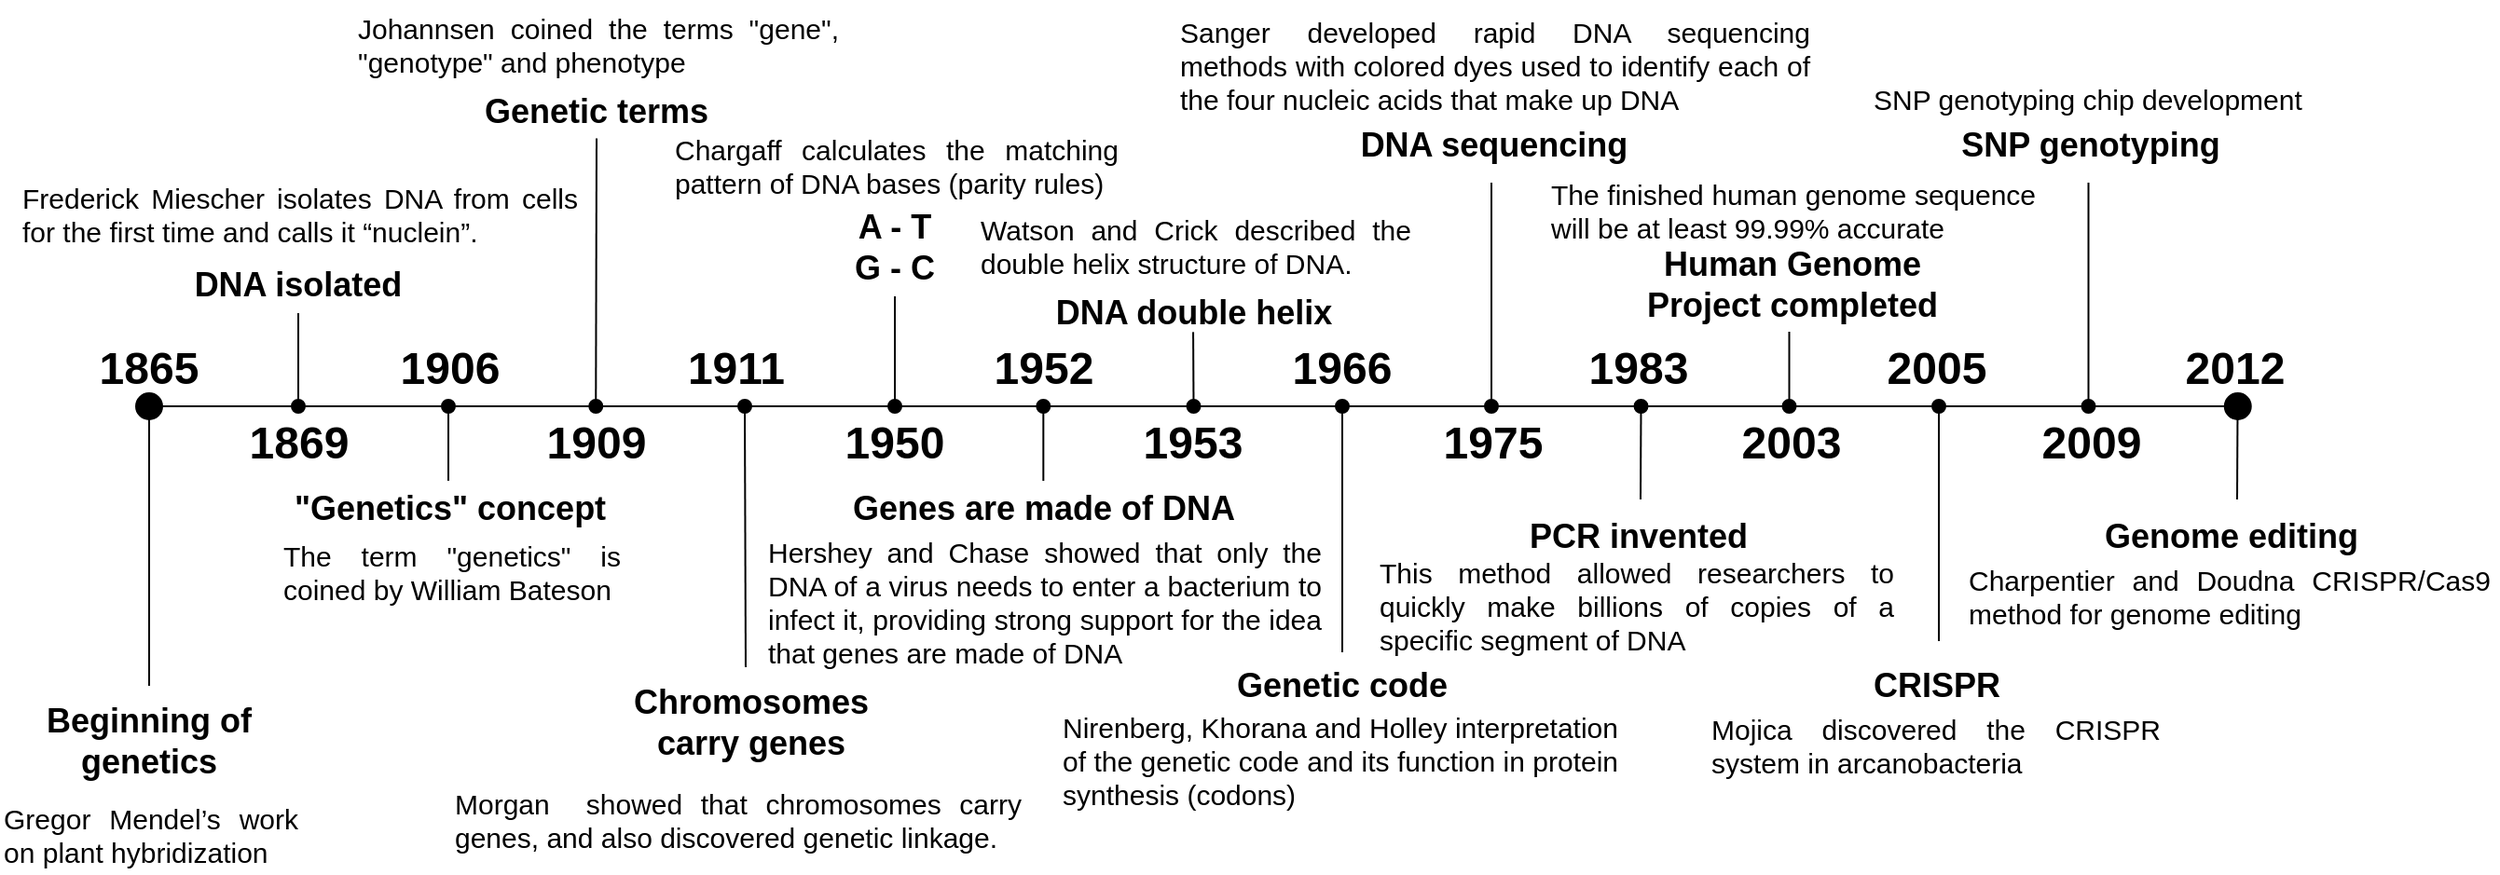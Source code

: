 <mxfile version="24.7.7">
  <diagram name="Página-1" id="6I3-6whCvl6CNenDdRng">
    <mxGraphModel dx="1967" dy="1242" grid="1" gridSize="10" guides="1" tooltips="1" connect="1" arrows="1" fold="1" page="1" pageScale="1" pageWidth="827" pageHeight="1169" math="0" shadow="0">
      <root>
        <mxCell id="0" />
        <mxCell id="1" parent="0" />
        <mxCell id="MZae6CX_gooEw79naD3D-101" value="" style="group" parent="1" vertex="1" connectable="0">
          <mxGeometry x="-20" y="50" width="1320" height="440" as="geometry" />
        </mxCell>
        <mxCell id="MZae6CX_gooEw79naD3D-89" value="&lt;h1&gt;2012&lt;/h1&gt;" style="rounded=0;whiteSpace=wrap;html=1;strokeColor=none;fillColor=default;" parent="MZae6CX_gooEw79naD3D-101" vertex="1">
          <mxGeometry x="1119" y="170" width="120" height="20" as="geometry" />
        </mxCell>
        <mxCell id="MZae6CX_gooEw79naD3D-86" value="&lt;h1&gt;2009&lt;/h1&gt;" style="rounded=0;whiteSpace=wrap;html=1;strokeColor=none;fillColor=default;" parent="MZae6CX_gooEw79naD3D-101" vertex="1">
          <mxGeometry x="1041.5" y="210" width="120" height="20" as="geometry" />
        </mxCell>
        <mxCell id="MZae6CX_gooEw79naD3D-75" value="&lt;h1&gt;2003&lt;/h1&gt;" style="rounded=0;whiteSpace=wrap;html=1;strokeColor=none;fillColor=default;" parent="MZae6CX_gooEw79naD3D-101" vertex="1">
          <mxGeometry x="881" y="210" width="120" height="20" as="geometry" />
        </mxCell>
        <mxCell id="MZae6CX_gooEw79naD3D-23" value="&lt;h1&gt;1869&lt;/h1&gt;" style="rounded=0;whiteSpace=wrap;html=1;strokeColor=none;" parent="MZae6CX_gooEw79naD3D-101" vertex="1">
          <mxGeometry x="87.5" y="210" width="105" height="20" as="geometry" />
        </mxCell>
        <mxCell id="MZae6CX_gooEw79naD3D-22" value="&lt;h1&gt;1865&lt;/h1&gt;" style="rounded=0;whiteSpace=wrap;html=1;strokeColor=none;" parent="MZae6CX_gooEw79naD3D-101" vertex="1">
          <mxGeometry x="20" y="170" width="80" height="20" as="geometry" />
        </mxCell>
        <mxCell id="MZae6CX_gooEw79naD3D-48" value="&lt;h1&gt;1906&lt;/h1&gt;" style="rounded=0;whiteSpace=wrap;html=1;fillColor=none;strokeColor=none;" parent="MZae6CX_gooEw79naD3D-101" vertex="1">
          <mxGeometry x="184" y="170" width="75" height="20" as="geometry" />
        </mxCell>
        <mxCell id="MZae6CX_gooEw79naD3D-6" value="" style="endArrow=oval;html=1;rounded=0;startArrow=none;startFill=0;targetPerimeterSpacing=7;sourcePerimeterSpacing=7;endSize=7;startSize=7;endFill=1;" parent="MZae6CX_gooEw79naD3D-101" edge="1">
          <mxGeometry width="50" height="50" relative="1" as="geometry">
            <mxPoint x="220.5" y="240" as="sourcePoint" />
            <mxPoint x="220.5" y="200" as="targetPoint" />
          </mxGeometry>
        </mxCell>
        <mxCell id="MZae6CX_gooEw79naD3D-47" value="" style="endArrow=none;html=1;rounded=0;startArrow=oval;startFill=1;targetPerimeterSpacing=7;sourcePerimeterSpacing=7;endSize=7;startSize=7;" parent="MZae6CX_gooEw79naD3D-101" edge="1">
          <mxGeometry width="50" height="50" relative="1" as="geometry">
            <mxPoint x="140" y="200" as="sourcePoint" />
            <mxPoint x="140" y="140" as="targetPoint" />
          </mxGeometry>
        </mxCell>
        <mxCell id="MZae6CX_gooEw79naD3D-39" value="&lt;h1&gt;1966&lt;/h1&gt;" style="rounded=0;whiteSpace=wrap;html=1;strokeColor=none;fillColor=default;" parent="MZae6CX_gooEw79naD3D-101" vertex="1">
          <mxGeometry x="640" y="170" width="120" height="20" as="geometry" />
        </mxCell>
        <mxCell id="MZae6CX_gooEw79naD3D-4" value="" style="endArrow=oval;html=1;rounded=0;startArrow=oval;startFill=1;endFill=1;endSize=14;startSize=14;targetPerimeterSpacing=14;sourcePerimeterSpacing=14;" parent="MZae6CX_gooEw79naD3D-101" edge="1">
          <mxGeometry width="50" height="50" relative="1" as="geometry">
            <mxPoint x="60" y="200" as="sourcePoint" />
            <mxPoint x="1180.37" y="200" as="targetPoint" />
          </mxGeometry>
        </mxCell>
        <mxCell id="MZae6CX_gooEw79naD3D-5" value="" style="endArrow=oval;html=1;rounded=0;exitX=0.5;exitY=0;exitDx=0;exitDy=0;endFill=1;" parent="MZae6CX_gooEw79naD3D-101" source="MZae6CX_gooEw79naD3D-24" edge="1">
          <mxGeometry width="50" height="50" relative="1" as="geometry">
            <mxPoint x="60" y="280" as="sourcePoint" />
            <mxPoint x="60" y="200" as="targetPoint" />
          </mxGeometry>
        </mxCell>
        <mxCell id="MZae6CX_gooEw79naD3D-7" value="" style="endArrow=none;html=1;rounded=0;startArrow=oval;startFill=1;targetPerimeterSpacing=7;sourcePerimeterSpacing=7;endFill=0;endSize=7;startSize=7;entryX=0.5;entryY=1.2;entryDx=0;entryDy=0;entryPerimeter=0;" parent="MZae6CX_gooEw79naD3D-101" target="MZae6CX_gooEw79naD3D-34" edge="1">
          <mxGeometry width="50" height="50" relative="1" as="geometry">
            <mxPoint x="299.62" y="200" as="sourcePoint" />
            <mxPoint x="299.62" y="160" as="targetPoint" />
          </mxGeometry>
        </mxCell>
        <mxCell id="MZae6CX_gooEw79naD3D-11" value="" style="endArrow=oval;html=1;rounded=0;startArrow=none;startFill=0;targetPerimeterSpacing=7;sourcePerimeterSpacing=7;endFill=1;endSize=7;startSize=7;" parent="MZae6CX_gooEw79naD3D-101" edge="1">
          <mxGeometry width="50" height="50" relative="1" as="geometry">
            <mxPoint x="620" y="155" as="sourcePoint" />
            <mxPoint x="620.25" y="200" as="targetPoint" />
          </mxGeometry>
        </mxCell>
        <mxCell id="MZae6CX_gooEw79naD3D-24" value="&lt;h2&gt;Beginning of genetics&lt;/h2&gt;" style="rounded=0;whiteSpace=wrap;html=1;strokeColor=none;fillColor=none;" parent="MZae6CX_gooEw79naD3D-101" vertex="1">
          <mxGeometry y="350" width="120" height="60" as="geometry" />
        </mxCell>
        <mxCell id="MZae6CX_gooEw79naD3D-25" value="&lt;div style=&quot;text-align: justify; font-size: 15px;&quot;&gt;Gregor Mendel’s work on plant&amp;nbsp;&lt;span style=&quot;background-color: initial; font-size: 15px;&quot;&gt;hybridization&lt;/span&gt;&lt;/div&gt;" style="rounded=0;whiteSpace=wrap;html=1;align=left;fillColor=none;strokeColor=none;fontSize=15;" parent="MZae6CX_gooEw79naD3D-101" vertex="1">
          <mxGeometry x="-20" y="410" width="160" height="40" as="geometry" />
        </mxCell>
        <mxCell id="MZae6CX_gooEw79naD3D-27" value="&lt;h2&gt;&quot;Genetics&quot; concept&lt;/h2&gt;" style="rounded=0;whiteSpace=wrap;html=1;strokeColor=none;" parent="MZae6CX_gooEw79naD3D-101" vertex="1">
          <mxGeometry x="128.25" y="240" width="186.5" height="30" as="geometry" />
        </mxCell>
        <mxCell id="MZae6CX_gooEw79naD3D-28" value="&lt;div style=&quot;text-align: justify; font-size: 15px;&quot;&gt;The term &quot;genetics&quot; is coined by William Bateson&lt;br style=&quot;font-size: 15px;&quot;&gt;&lt;/div&gt;" style="rounded=0;whiteSpace=wrap;html=1;align=left;strokeColor=none;fontSize=15;" parent="MZae6CX_gooEw79naD3D-101" vertex="1">
          <mxGeometry x="130" y="267.38" width="183" height="42.62" as="geometry" />
        </mxCell>
        <mxCell id="MZae6CX_gooEw79naD3D-29" value="&lt;h1&gt;1909&lt;/h1&gt;" style="rounded=0;whiteSpace=wrap;html=1;strokeColor=none;" parent="MZae6CX_gooEw79naD3D-101" vertex="1">
          <mxGeometry x="255" y="210" width="90" height="20" as="geometry" />
        </mxCell>
        <mxCell id="MZae6CX_gooEw79naD3D-34" value="&lt;h2&gt;Genetic terms&lt;/h2&gt;" style="rounded=0;whiteSpace=wrap;html=1;strokeColor=none;fillColor=none;" parent="MZae6CX_gooEw79naD3D-101" vertex="1">
          <mxGeometry x="220" y="32.31" width="160" height="20" as="geometry" />
        </mxCell>
        <mxCell id="MZae6CX_gooEw79naD3D-35" value="&lt;div style=&quot;text-align: justify; font-size: 15px;&quot;&gt;Johannsen coined the terms &quot;gene&quot;, &quot;genotype&quot; and phenotype&lt;/div&gt;" style="rounded=0;whiteSpace=wrap;html=1;align=left;strokeColor=none;fontSize=15;" parent="MZae6CX_gooEw79naD3D-101" vertex="1">
          <mxGeometry x="169.99" y="-17.69" width="260.01" height="47.83" as="geometry" />
        </mxCell>
        <mxCell id="MZae6CX_gooEw79naD3D-36" value="&lt;h1&gt;1950&lt;/h1&gt;" style="rounded=0;whiteSpace=wrap;html=1;strokeColor=none;" parent="MZae6CX_gooEw79naD3D-101" vertex="1">
          <mxGeometry x="400" y="210" width="120" height="20" as="geometry" />
        </mxCell>
        <mxCell id="MZae6CX_gooEw79naD3D-37" value="&lt;h2&gt;A - T&lt;br&gt;G - C&lt;/h2&gt;" style="rounded=0;whiteSpace=wrap;html=1;strokeColor=none;" parent="MZae6CX_gooEw79naD3D-101" vertex="1">
          <mxGeometry x="400" y="90.17" width="120" height="50" as="geometry" />
        </mxCell>
        <mxCell id="MZae6CX_gooEw79naD3D-40" value="&lt;h2&gt;Genetic code&lt;/h2&gt;" style="rounded=0;whiteSpace=wrap;html=1;strokeColor=none;fillColor=none;" parent="MZae6CX_gooEw79naD3D-101" vertex="1">
          <mxGeometry x="640" y="330" width="120" height="40" as="geometry" />
        </mxCell>
        <mxCell id="MZae6CX_gooEw79naD3D-44" value="&lt;h1&gt;1952&lt;/h1&gt;" style="rounded=0;whiteSpace=wrap;html=1;strokeColor=none;fillColor=none;" parent="MZae6CX_gooEw79naD3D-101" vertex="1">
          <mxGeometry x="479.66" y="170" width="120" height="20" as="geometry" />
        </mxCell>
        <mxCell id="MZae6CX_gooEw79naD3D-10" value="" style="endArrow=none;html=1;rounded=0;startArrow=oval;startFill=1;targetPerimeterSpacing=7;sourcePerimeterSpacing=7;endSize=7;startSize=7;" parent="MZae6CX_gooEw79naD3D-101" edge="1">
          <mxGeometry width="50" height="50" relative="1" as="geometry">
            <mxPoint x="539.66" y="200" as="sourcePoint" />
            <mxPoint x="539.66" y="240" as="targetPoint" />
          </mxGeometry>
        </mxCell>
        <mxCell id="MZae6CX_gooEw79naD3D-8" value="" style="endArrow=none;html=1;rounded=0;startArrow=oval;startFill=1;targetPerimeterSpacing=7;sourcePerimeterSpacing=7;endSize=7;startSize=7;" parent="MZae6CX_gooEw79naD3D-101" edge="1">
          <mxGeometry width="50" height="50" relative="1" as="geometry">
            <mxPoint x="460" y="200" as="sourcePoint" />
            <mxPoint x="460" y="141" as="targetPoint" />
          </mxGeometry>
        </mxCell>
        <mxCell id="MZae6CX_gooEw79naD3D-9" value="" style="endArrow=oval;html=1;rounded=0;startArrow=none;startFill=0;targetPerimeterSpacing=7;sourcePerimeterSpacing=7;endFill=1;endSize=7;startSize=7;" parent="MZae6CX_gooEw79naD3D-101" edge="1">
          <mxGeometry width="50" height="50" relative="1" as="geometry">
            <mxPoint x="700" y="332" as="sourcePoint" />
            <mxPoint x="700" y="200" as="targetPoint" />
          </mxGeometry>
        </mxCell>
        <mxCell id="MZae6CX_gooEw79naD3D-45" value="&lt;h2&gt;DNA isolated&lt;/h2&gt;" style="rounded=0;whiteSpace=wrap;html=1;strokeColor=none;" parent="MZae6CX_gooEw79naD3D-101" vertex="1">
          <mxGeometry x="80" y="120" width="120" height="30" as="geometry" />
        </mxCell>
        <mxCell id="MZae6CX_gooEw79naD3D-46" value="&lt;div style=&quot;text-align: justify; font-size: 15px;&quot;&gt;Frederick Miescher isolates DNA from cells for the first time and calls it “nuclein”.&lt;br style=&quot;font-size: 15px;&quot;&gt;&lt;/div&gt;" style="rounded=0;whiteSpace=wrap;html=1;align=left;strokeColor=none;fontSize=15;" parent="MZae6CX_gooEw79naD3D-101" vertex="1">
          <mxGeometry x="-10" y="73.34" width="300" height="46.66" as="geometry" />
        </mxCell>
        <mxCell id="MZae6CX_gooEw79naD3D-52" value="" style="endArrow=oval;html=1;rounded=0;startArrow=none;startFill=0;targetPerimeterSpacing=7;sourcePerimeterSpacing=7;endFill=1;endSize=7;startSize=7;" parent="MZae6CX_gooEw79naD3D-101" edge="1">
          <mxGeometry width="50" height="50" relative="1" as="geometry">
            <mxPoint x="380" y="343" as="sourcePoint" />
            <mxPoint x="379.5" y="200" as="targetPoint" />
          </mxGeometry>
        </mxCell>
        <mxCell id="MZae6CX_gooEw79naD3D-53" value="&lt;h2&gt; Chromosomes carry genes&lt;/h2&gt;" style="rounded=0;whiteSpace=wrap;html=1;strokeColor=none;" parent="MZae6CX_gooEw79naD3D-101" vertex="1">
          <mxGeometry x="318" y="340" width="130" height="60" as="geometry" />
        </mxCell>
        <mxCell id="MZae6CX_gooEw79naD3D-54" value="&lt;div style=&quot;text-align: justify; font-size: 15px;&quot;&gt;Morgan&amp;nbsp; showed that chromosomes carry genes, and also discovered genetic linkage.&lt;br style=&quot;font-size: 15px;&quot;&gt;&lt;/div&gt;" style="rounded=0;whiteSpace=wrap;html=1;align=left;strokeColor=none;fontSize=15;" parent="MZae6CX_gooEw79naD3D-101" vertex="1">
          <mxGeometry x="222" y="400" width="306" height="43.64" as="geometry" />
        </mxCell>
        <mxCell id="MZae6CX_gooEw79naD3D-55" value="&lt;h1&gt;1911&lt;/h1&gt;" style="rounded=0;whiteSpace=wrap;html=1;strokeColor=none;" parent="MZae6CX_gooEw79naD3D-101" vertex="1">
          <mxGeometry x="330" y="170" width="90" height="20" as="geometry" />
        </mxCell>
        <mxCell id="MZae6CX_gooEw79naD3D-57" value="&lt;h2&gt;Genes are made of DNA&lt;/h2&gt;" style="rounded=0;whiteSpace=wrap;html=1;strokeColor=none;fillColor=none;" parent="MZae6CX_gooEw79naD3D-101" vertex="1">
          <mxGeometry x="434.83" y="240" width="209.66" height="30" as="geometry" />
        </mxCell>
        <mxCell id="MZae6CX_gooEw79naD3D-58" value="&lt;div style=&quot;text-align: justify; font-size: 15px;&quot;&gt;Hershey and Chase showed that only the DNA of a virus needs to enter a bacterium to infect it, providing strong support for the idea that genes are made of DNA&lt;/div&gt;" style="rounded=0;whiteSpace=wrap;html=1;align=left;strokeColor=none;fontSize=15;" parent="MZae6CX_gooEw79naD3D-101" vertex="1">
          <mxGeometry x="390" y="277.29" width="299.32" height="55.43" as="geometry" />
        </mxCell>
        <mxCell id="MZae6CX_gooEw79naD3D-41" value="&lt;div style=&quot;text-align: justify; font-size: 15px;&quot;&gt;&lt;span style=&quot;background-color: initial; font-size: 15px;&quot;&gt;Nirenberg, Khorana and Holley&amp;nbsp;&lt;/span&gt;&lt;span style=&quot;background-color: initial; text-align: right; font-size: 15px;&quot;&gt;interpretation of the genetic code and its function in protein synthesis (codons)&lt;/span&gt;&lt;/div&gt;" style="rounded=0;whiteSpace=wrap;html=1;align=right;strokeColor=none;fontSize=15;" parent="MZae6CX_gooEw79naD3D-101" vertex="1">
          <mxGeometry x="550" y="360" width="300" height="60" as="geometry" />
        </mxCell>
        <mxCell id="MZae6CX_gooEw79naD3D-38" value="&lt;div style=&quot;text-align: justify; font-size: 15px;&quot;&gt;&lt;div style=&quot;font-size: 15px;&quot;&gt;Chargaff calculates the matching pattern of DNA bases (parity rules)&lt;/div&gt;&lt;/div&gt;" style="rounded=0;whiteSpace=wrap;html=1;align=left;strokeColor=none;fontSize=15;" parent="MZae6CX_gooEw79naD3D-101" vertex="1">
          <mxGeometry x="340" y="53.17" width="240" height="36" as="geometry" />
        </mxCell>
        <mxCell id="MZae6CX_gooEw79naD3D-63" value="&lt;h2&gt;DNA double helix&lt;/h2&gt;" style="rounded=0;whiteSpace=wrap;html=1;strokeColor=none;" parent="MZae6CX_gooEw79naD3D-101" vertex="1">
          <mxGeometry x="537.75" y="140.17" width="165" height="20" as="geometry" />
        </mxCell>
        <mxCell id="MZae6CX_gooEw79naD3D-64" value="&lt;div style=&quot;text-align: justify; font-size: 15px;&quot;&gt;Watson and Crick described the double helix structure of DNA.&lt;br style=&quot;font-size: 15px;&quot;&gt;&lt;/div&gt;" style="rounded=0;whiteSpace=wrap;html=1;align=left;strokeColor=none;fontSize=15;" parent="MZae6CX_gooEw79naD3D-101" vertex="1">
          <mxGeometry x="504" y="101.26" width="232.5" height="25.48" as="geometry" />
        </mxCell>
        <mxCell id="MZae6CX_gooEw79naD3D-65" value="&lt;h1&gt;1953&lt;/h1&gt;" style="rounded=0;whiteSpace=wrap;html=1;strokeColor=none;fillColor=default;" parent="MZae6CX_gooEw79naD3D-101" vertex="1">
          <mxGeometry x="565.25" y="210" width="110" height="20" as="geometry" />
        </mxCell>
        <mxCell id="MZae6CX_gooEw79naD3D-69" value="&lt;h2&gt;DNA sequencing&lt;/h2&gt;" style="rounded=0;whiteSpace=wrap;html=1;strokeColor=none;" parent="MZae6CX_gooEw79naD3D-101" vertex="1">
          <mxGeometry x="698.75" y="50" width="165" height="20" as="geometry" />
        </mxCell>
        <mxCell id="MZae6CX_gooEw79naD3D-70" value="&lt;div style=&quot;text-align: justify; font-size: 15px;&quot;&gt;Sanger&amp;nbsp;developed rapid DNA sequencing methods&amp;nbsp;with colored dyes used to identify each of the four nucleic acids that make up DNA&lt;br style=&quot;font-size: 15px;&quot;&gt;&lt;/div&gt;" style="rounded=0;whiteSpace=wrap;html=1;align=left;strokeColor=none;fontSize=15;" parent="MZae6CX_gooEw79naD3D-101" vertex="1">
          <mxGeometry x="611.25" y="-15.38" width="340" height="65.38" as="geometry" />
        </mxCell>
        <mxCell id="MZae6CX_gooEw79naD3D-71" value="&lt;h1&gt;1975&lt;/h1&gt;" style="rounded=0;whiteSpace=wrap;html=1;strokeColor=none;fillColor=default;" parent="MZae6CX_gooEw79naD3D-101" vertex="1">
          <mxGeometry x="721.25" y="210" width="120" height="20" as="geometry" />
        </mxCell>
        <mxCell id="MZae6CX_gooEw79naD3D-13" value="" style="endArrow=oval;html=1;rounded=0;startArrow=none;startFill=0;targetPerimeterSpacing=7;sourcePerimeterSpacing=7;endFill=1;endSize=7;startSize=7;" parent="MZae6CX_gooEw79naD3D-101" edge="1">
          <mxGeometry width="50" height="50" relative="1" as="geometry">
            <mxPoint x="860" y="250" as="sourcePoint" />
            <mxPoint x="860.25" y="200" as="targetPoint" />
          </mxGeometry>
        </mxCell>
        <mxCell id="MZae6CX_gooEw79naD3D-72" value="&lt;h1&gt;1983&lt;/h1&gt;" style="rounded=0;whiteSpace=wrap;html=1;strokeColor=none;fillColor=default;" parent="MZae6CX_gooEw79naD3D-101" vertex="1">
          <mxGeometry x="799" y="170" width="120" height="20" as="geometry" />
        </mxCell>
        <mxCell id="MZae6CX_gooEw79naD3D-73" value="&lt;h2&gt;PCR invented&lt;/h2&gt;" style="rounded=0;whiteSpace=wrap;html=1;strokeColor=none;fillColor=none;" parent="MZae6CX_gooEw79naD3D-101" vertex="1">
          <mxGeometry x="799" y="250" width="120" height="40" as="geometry" />
        </mxCell>
        <mxCell id="MZae6CX_gooEw79naD3D-74" value="&lt;div style=&quot;text-align: justify; font-size: 15px;&quot;&gt;This method allowed researchers to quickly make billions of copies of a specific segment of DNA&lt;br style=&quot;font-size: 15px;&quot;&gt;&lt;/div&gt;" style="rounded=0;whiteSpace=wrap;html=1;align=right;strokeColor=none;fontSize=15;" parent="MZae6CX_gooEw79naD3D-101" vertex="1">
          <mxGeometry x="720" y="277.29" width="278" height="60" as="geometry" />
        </mxCell>
        <mxCell id="MZae6CX_gooEw79naD3D-76" value="&lt;h2&gt;Human Genome Project completed&lt;/h2&gt;" style="rounded=0;whiteSpace=wrap;html=1;strokeColor=none;" parent="MZae6CX_gooEw79naD3D-101" vertex="1">
          <mxGeometry x="858.5" y="125" width="165" height="20" as="geometry" />
        </mxCell>
        <mxCell id="MZae6CX_gooEw79naD3D-78" value="&lt;div style=&quot;text-align: justify; font-size: 15px;&quot;&gt;The finished human genome sequence will be at least 99.99% accurate&lt;br style=&quot;font-size: 15px;&quot;&gt;&lt;/div&gt;" style="rounded=0;whiteSpace=wrap;html=1;align=left;strokeColor=none;fontSize=15;" parent="MZae6CX_gooEw79naD3D-101" vertex="1">
          <mxGeometry x="810" y="82.52" width="262" height="24.95" as="geometry" />
        </mxCell>
        <mxCell id="MZae6CX_gooEw79naD3D-14" value="" style="endArrow=none;html=1;rounded=0;startArrow=oval;startFill=1;targetPerimeterSpacing=7;sourcePerimeterSpacing=7;endSize=7;startSize=7;" parent="MZae6CX_gooEw79naD3D-101" edge="1">
          <mxGeometry width="50" height="50" relative="1" as="geometry">
            <mxPoint x="939.75" y="200" as="sourcePoint" />
            <mxPoint x="939.75" y="160" as="targetPoint" />
          </mxGeometry>
        </mxCell>
        <mxCell id="MZae6CX_gooEw79naD3D-12" value="" style="endArrow=none;html=1;rounded=0;startArrow=oval;startFill=1;targetPerimeterSpacing=7;sourcePerimeterSpacing=7;endSize=7;startSize=7;" parent="MZae6CX_gooEw79naD3D-101" edge="1">
          <mxGeometry width="50" height="50" relative="1" as="geometry">
            <mxPoint x="780" y="200" as="sourcePoint" />
            <mxPoint x="780" y="80" as="targetPoint" />
          </mxGeometry>
        </mxCell>
        <mxCell id="MZae6CX_gooEw79naD3D-79" value="" style="endArrow=oval;html=1;rounded=0;startArrow=none;startFill=0;targetPerimeterSpacing=7;sourcePerimeterSpacing=7;endFill=1;endSize=7;startSize=7;" parent="MZae6CX_gooEw79naD3D-101" edge="1">
          <mxGeometry width="50" height="50" relative="1" as="geometry">
            <mxPoint x="1020" y="326" as="sourcePoint" />
            <mxPoint x="1020" y="200" as="targetPoint" />
          </mxGeometry>
        </mxCell>
        <mxCell id="MZae6CX_gooEw79naD3D-80" value="&lt;h1&gt;2005&lt;/h1&gt;" style="rounded=0;whiteSpace=wrap;html=1;strokeColor=none;fillColor=default;" parent="MZae6CX_gooEw79naD3D-101" vertex="1">
          <mxGeometry x="958.75" y="170" width="120" height="20" as="geometry" />
        </mxCell>
        <mxCell id="MZae6CX_gooEw79naD3D-81" value="&lt;h2&gt;CRISPR&lt;/h2&gt;" style="rounded=0;whiteSpace=wrap;html=1;strokeColor=none;fillColor=none;" parent="MZae6CX_gooEw79naD3D-101" vertex="1">
          <mxGeometry x="958.75" y="330" width="120" height="40" as="geometry" />
        </mxCell>
        <mxCell id="MZae6CX_gooEw79naD3D-82" value="&lt;div style=&quot;text-align: justify; font-size: 15px;&quot;&gt;Mojica discovered the CRISPR system in arcanobacteria&lt;/div&gt;" style="rounded=0;whiteSpace=wrap;html=1;align=right;strokeColor=none;fontSize=15;" parent="MZae6CX_gooEw79naD3D-101" vertex="1">
          <mxGeometry x="897.5" y="364.86" width="242.5" height="35.14" as="geometry" />
        </mxCell>
        <mxCell id="MZae6CX_gooEw79naD3D-84" value="&lt;h2&gt;SNP genotyping&lt;/h2&gt;" style="rounded=0;whiteSpace=wrap;html=1;strokeColor=none;" parent="MZae6CX_gooEw79naD3D-101" vertex="1">
          <mxGeometry x="1019" y="50" width="165" height="20" as="geometry" />
        </mxCell>
        <mxCell id="MZae6CX_gooEw79naD3D-85" value="&lt;div style=&quot;text-align: justify; font-size: 15px;&quot;&gt;SNP genotyping chip development&lt;/div&gt;" style="rounded=0;whiteSpace=wrap;html=1;align=left;strokeColor=none;fontSize=15;" parent="MZae6CX_gooEw79naD3D-101" vertex="1">
          <mxGeometry x="983" y="20.6" width="237" height="29.4" as="geometry" />
        </mxCell>
        <mxCell id="MZae6CX_gooEw79naD3D-87" value="" style="endArrow=none;html=1;rounded=0;startArrow=oval;startFill=1;targetPerimeterSpacing=7;sourcePerimeterSpacing=7;endSize=7;startSize=7;" parent="MZae6CX_gooEw79naD3D-101" edge="1">
          <mxGeometry width="50" height="50" relative="1" as="geometry">
            <mxPoint x="1100.25" y="200" as="sourcePoint" />
            <mxPoint x="1100.25" y="80" as="targetPoint" />
          </mxGeometry>
        </mxCell>
        <mxCell id="MZae6CX_gooEw79naD3D-88" value="" style="endArrow=oval;html=1;rounded=0;startArrow=none;startFill=0;targetPerimeterSpacing=7;sourcePerimeterSpacing=7;endFill=1;endSize=7;startSize=7;" parent="MZae6CX_gooEw79naD3D-101" edge="1">
          <mxGeometry width="50" height="50" relative="1" as="geometry">
            <mxPoint x="1180" y="250" as="sourcePoint" />
            <mxPoint x="1180.25" y="200" as="targetPoint" />
          </mxGeometry>
        </mxCell>
        <mxCell id="MZae6CX_gooEw79naD3D-90" value="&lt;h2&gt;Genome editing&lt;/h2&gt;" style="rounded=0;whiteSpace=wrap;html=1;strokeColor=none;fillColor=none;" parent="MZae6CX_gooEw79naD3D-101" vertex="1">
          <mxGeometry x="1097" y="250" width="160" height="40" as="geometry" />
        </mxCell>
        <mxCell id="MZae6CX_gooEw79naD3D-91" value="&lt;div style=&quot;text-align: justify; font-size: 15px;&quot;&gt;Charpentier and Doudna CRISPR/Cas9 method for genome editing&lt;br style=&quot;font-size: 15px;&quot;&gt;&lt;/div&gt;" style="rounded=0;whiteSpace=wrap;html=1;align=right;strokeColor=none;fontSize=15;" parent="MZae6CX_gooEw79naD3D-101" vertex="1">
          <mxGeometry x="1036" y="283.65" width="282" height="36.35" as="geometry" />
        </mxCell>
      </root>
    </mxGraphModel>
  </diagram>
</mxfile>
